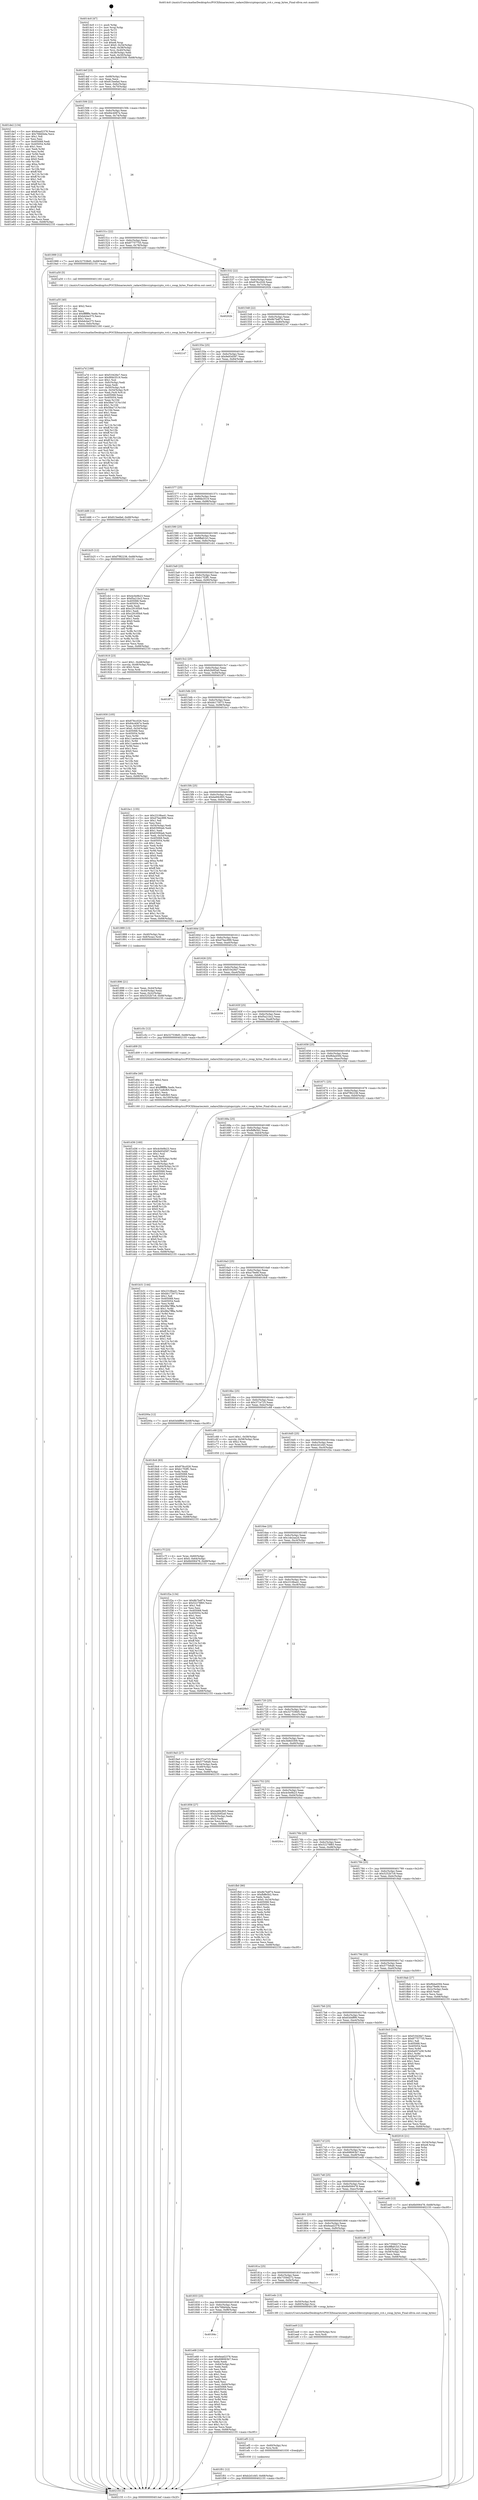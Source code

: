 digraph "0x4014c0" {
  label = "0x4014c0 (/mnt/c/Users/mathe/Desktop/tcc/POCII/binaries/extr_radare2librcryptopcrypto_rc4.c_swap_bytes_Final-ollvm.out::main(0))"
  labelloc = "t"
  node[shape=record]

  Entry [label="",width=0.3,height=0.3,shape=circle,fillcolor=black,style=filled]
  "0x4014ef" [label="{
     0x4014ef [23]\l
     | [instrs]\l
     &nbsp;&nbsp;0x4014ef \<+3\>: mov -0x68(%rbp),%eax\l
     &nbsp;&nbsp;0x4014f2 \<+2\>: mov %eax,%ecx\l
     &nbsp;&nbsp;0x4014f4 \<+6\>: sub $0x815eefad,%ecx\l
     &nbsp;&nbsp;0x4014fa \<+3\>: mov %eax,-0x6c(%rbp)\l
     &nbsp;&nbsp;0x4014fd \<+3\>: mov %ecx,-0x70(%rbp)\l
     &nbsp;&nbsp;0x401500 \<+6\>: je 0000000000401de2 \<main+0x922\>\l
  }"]
  "0x401de2" [label="{
     0x401de2 [134]\l
     | [instrs]\l
     &nbsp;&nbsp;0x401de2 \<+5\>: mov $0x6ead2378,%eax\l
     &nbsp;&nbsp;0x401de7 \<+5\>: mov $0x7fdb64da,%ecx\l
     &nbsp;&nbsp;0x401dec \<+2\>: mov $0x1,%dl\l
     &nbsp;&nbsp;0x401dee \<+2\>: xor %esi,%esi\l
     &nbsp;&nbsp;0x401df0 \<+7\>: mov 0x405068,%edi\l
     &nbsp;&nbsp;0x401df7 \<+8\>: mov 0x405054,%r8d\l
     &nbsp;&nbsp;0x401dff \<+3\>: sub $0x1,%esi\l
     &nbsp;&nbsp;0x401e02 \<+3\>: mov %edi,%r9d\l
     &nbsp;&nbsp;0x401e05 \<+3\>: add %esi,%r9d\l
     &nbsp;&nbsp;0x401e08 \<+4\>: imul %r9d,%edi\l
     &nbsp;&nbsp;0x401e0c \<+3\>: and $0x1,%edi\l
     &nbsp;&nbsp;0x401e0f \<+3\>: cmp $0x0,%edi\l
     &nbsp;&nbsp;0x401e12 \<+4\>: sete %r10b\l
     &nbsp;&nbsp;0x401e16 \<+4\>: cmp $0xa,%r8d\l
     &nbsp;&nbsp;0x401e1a \<+4\>: setl %r11b\l
     &nbsp;&nbsp;0x401e1e \<+3\>: mov %r10b,%bl\l
     &nbsp;&nbsp;0x401e21 \<+3\>: xor $0xff,%bl\l
     &nbsp;&nbsp;0x401e24 \<+3\>: mov %r11b,%r14b\l
     &nbsp;&nbsp;0x401e27 \<+4\>: xor $0xff,%r14b\l
     &nbsp;&nbsp;0x401e2b \<+3\>: xor $0x1,%dl\l
     &nbsp;&nbsp;0x401e2e \<+3\>: mov %bl,%r15b\l
     &nbsp;&nbsp;0x401e31 \<+4\>: and $0xff,%r15b\l
     &nbsp;&nbsp;0x401e35 \<+3\>: and %dl,%r10b\l
     &nbsp;&nbsp;0x401e38 \<+3\>: mov %r14b,%r12b\l
     &nbsp;&nbsp;0x401e3b \<+4\>: and $0xff,%r12b\l
     &nbsp;&nbsp;0x401e3f \<+3\>: and %dl,%r11b\l
     &nbsp;&nbsp;0x401e42 \<+3\>: or %r10b,%r15b\l
     &nbsp;&nbsp;0x401e45 \<+3\>: or %r11b,%r12b\l
     &nbsp;&nbsp;0x401e48 \<+3\>: xor %r12b,%r15b\l
     &nbsp;&nbsp;0x401e4b \<+3\>: or %r14b,%bl\l
     &nbsp;&nbsp;0x401e4e \<+3\>: xor $0xff,%bl\l
     &nbsp;&nbsp;0x401e51 \<+3\>: or $0x1,%dl\l
     &nbsp;&nbsp;0x401e54 \<+2\>: and %dl,%bl\l
     &nbsp;&nbsp;0x401e56 \<+3\>: or %bl,%r15b\l
     &nbsp;&nbsp;0x401e59 \<+4\>: test $0x1,%r15b\l
     &nbsp;&nbsp;0x401e5d \<+3\>: cmovne %ecx,%eax\l
     &nbsp;&nbsp;0x401e60 \<+3\>: mov %eax,-0x68(%rbp)\l
     &nbsp;&nbsp;0x401e63 \<+5\>: jmp 0000000000402155 \<main+0xc95\>\l
  }"]
  "0x401506" [label="{
     0x401506 [22]\l
     | [instrs]\l
     &nbsp;&nbsp;0x401506 \<+5\>: jmp 000000000040150b \<main+0x4b\>\l
     &nbsp;&nbsp;0x40150b \<+3\>: mov -0x6c(%rbp),%eax\l
     &nbsp;&nbsp;0x40150e \<+5\>: sub $0x84c4067e,%eax\l
     &nbsp;&nbsp;0x401513 \<+3\>: mov %eax,-0x74(%rbp)\l
     &nbsp;&nbsp;0x401516 \<+6\>: je 0000000000401999 \<main+0x4d9\>\l
  }"]
  Exit [label="",width=0.3,height=0.3,shape=circle,fillcolor=black,style=filled,peripheries=2]
  "0x401999" [label="{
     0x401999 [12]\l
     | [instrs]\l
     &nbsp;&nbsp;0x401999 \<+7\>: movl $0x327538d5,-0x68(%rbp)\l
     &nbsp;&nbsp;0x4019a0 \<+5\>: jmp 0000000000402155 \<main+0xc95\>\l
  }"]
  "0x40151c" [label="{
     0x40151c [22]\l
     | [instrs]\l
     &nbsp;&nbsp;0x40151c \<+5\>: jmp 0000000000401521 \<main+0x61\>\l
     &nbsp;&nbsp;0x401521 \<+3\>: mov -0x6c(%rbp),%eax\l
     &nbsp;&nbsp;0x401524 \<+5\>: sub $0x87757755,%eax\l
     &nbsp;&nbsp;0x401529 \<+3\>: mov %eax,-0x78(%rbp)\l
     &nbsp;&nbsp;0x40152c \<+6\>: je 0000000000401a50 \<main+0x590\>\l
  }"]
  "0x401f01" [label="{
     0x401f01 [12]\l
     | [instrs]\l
     &nbsp;&nbsp;0x401f01 \<+7\>: movl $0xb2d1d45,-0x68(%rbp)\l
     &nbsp;&nbsp;0x401f08 \<+5\>: jmp 0000000000402155 \<main+0xc95\>\l
  }"]
  "0x401a50" [label="{
     0x401a50 [5]\l
     | [instrs]\l
     &nbsp;&nbsp;0x401a50 \<+5\>: call 0000000000401160 \<next_i\>\l
     | [calls]\l
     &nbsp;&nbsp;0x401160 \{1\} (/mnt/c/Users/mathe/Desktop/tcc/POCII/binaries/extr_radare2librcryptopcrypto_rc4.c_swap_bytes_Final-ollvm.out::next_i)\l
  }"]
  "0x401532" [label="{
     0x401532 [22]\l
     | [instrs]\l
     &nbsp;&nbsp;0x401532 \<+5\>: jmp 0000000000401537 \<main+0x77\>\l
     &nbsp;&nbsp;0x401537 \<+3\>: mov -0x6c(%rbp),%eax\l
     &nbsp;&nbsp;0x40153a \<+5\>: sub $0x878cc026,%eax\l
     &nbsp;&nbsp;0x40153f \<+3\>: mov %eax,-0x7c(%rbp)\l
     &nbsp;&nbsp;0x401542 \<+6\>: je 000000000040202b \<main+0xb6b\>\l
  }"]
  "0x401ef5" [label="{
     0x401ef5 [12]\l
     | [instrs]\l
     &nbsp;&nbsp;0x401ef5 \<+4\>: mov -0x60(%rbp),%rsi\l
     &nbsp;&nbsp;0x401ef9 \<+3\>: mov %rsi,%rdi\l
     &nbsp;&nbsp;0x401efc \<+5\>: call 0000000000401030 \<free@plt\>\l
     | [calls]\l
     &nbsp;&nbsp;0x401030 \{1\} (unknown)\l
  }"]
  "0x40202b" [label="{
     0x40202b\l
  }", style=dashed]
  "0x401548" [label="{
     0x401548 [22]\l
     | [instrs]\l
     &nbsp;&nbsp;0x401548 \<+5\>: jmp 000000000040154d \<main+0x8d\>\l
     &nbsp;&nbsp;0x40154d \<+3\>: mov -0x6c(%rbp),%eax\l
     &nbsp;&nbsp;0x401550 \<+5\>: sub $0x8b7bdf74,%eax\l
     &nbsp;&nbsp;0x401555 \<+3\>: mov %eax,-0x80(%rbp)\l
     &nbsp;&nbsp;0x401558 \<+6\>: je 0000000000402147 \<main+0xc87\>\l
  }"]
  "0x401ee9" [label="{
     0x401ee9 [12]\l
     | [instrs]\l
     &nbsp;&nbsp;0x401ee9 \<+4\>: mov -0x50(%rbp),%rsi\l
     &nbsp;&nbsp;0x401eed \<+3\>: mov %rsi,%rdi\l
     &nbsp;&nbsp;0x401ef0 \<+5\>: call 0000000000401030 \<free@plt\>\l
     | [calls]\l
     &nbsp;&nbsp;0x401030 \{1\} (unknown)\l
  }"]
  "0x402147" [label="{
     0x402147\l
  }", style=dashed]
  "0x40155e" [label="{
     0x40155e [25]\l
     | [instrs]\l
     &nbsp;&nbsp;0x40155e \<+5\>: jmp 0000000000401563 \<main+0xa3\>\l
     &nbsp;&nbsp;0x401563 \<+3\>: mov -0x6c(%rbp),%eax\l
     &nbsp;&nbsp;0x401566 \<+5\>: sub $0x9e93d587,%eax\l
     &nbsp;&nbsp;0x40156b \<+6\>: mov %eax,-0x84(%rbp)\l
     &nbsp;&nbsp;0x401571 \<+6\>: je 0000000000401dd6 \<main+0x916\>\l
  }"]
  "0x40184c" [label="{
     0x40184c\l
  }", style=dashed]
  "0x401dd6" [label="{
     0x401dd6 [12]\l
     | [instrs]\l
     &nbsp;&nbsp;0x401dd6 \<+7\>: movl $0x815eefad,-0x68(%rbp)\l
     &nbsp;&nbsp;0x401ddd \<+5\>: jmp 0000000000402155 \<main+0xc95\>\l
  }"]
  "0x401577" [label="{
     0x401577 [25]\l
     | [instrs]\l
     &nbsp;&nbsp;0x401577 \<+5\>: jmp 000000000040157c \<main+0xbc\>\l
     &nbsp;&nbsp;0x40157c \<+3\>: mov -0x6c(%rbp),%eax\l
     &nbsp;&nbsp;0x40157f \<+5\>: sub $0x9f4b3519,%eax\l
     &nbsp;&nbsp;0x401584 \<+6\>: mov %eax,-0x88(%rbp)\l
     &nbsp;&nbsp;0x40158a \<+6\>: je 0000000000401b25 \<main+0x665\>\l
  }"]
  "0x401e68" [label="{
     0x401e68 [104]\l
     | [instrs]\l
     &nbsp;&nbsp;0x401e68 \<+5\>: mov $0x6ead2378,%eax\l
     &nbsp;&nbsp;0x401e6d \<+5\>: mov $0x698063b7,%ecx\l
     &nbsp;&nbsp;0x401e72 \<+2\>: xor %edx,%edx\l
     &nbsp;&nbsp;0x401e74 \<+3\>: mov -0x64(%rbp),%esi\l
     &nbsp;&nbsp;0x401e77 \<+2\>: mov %edx,%edi\l
     &nbsp;&nbsp;0x401e79 \<+2\>: sub %esi,%edi\l
     &nbsp;&nbsp;0x401e7b \<+2\>: mov %edx,%esi\l
     &nbsp;&nbsp;0x401e7d \<+3\>: sub $0x1,%esi\l
     &nbsp;&nbsp;0x401e80 \<+2\>: add %esi,%edi\l
     &nbsp;&nbsp;0x401e82 \<+2\>: mov %edx,%esi\l
     &nbsp;&nbsp;0x401e84 \<+2\>: sub %edi,%esi\l
     &nbsp;&nbsp;0x401e86 \<+3\>: mov %esi,-0x64(%rbp)\l
     &nbsp;&nbsp;0x401e89 \<+7\>: mov 0x405068,%esi\l
     &nbsp;&nbsp;0x401e90 \<+7\>: mov 0x405054,%edi\l
     &nbsp;&nbsp;0x401e97 \<+3\>: sub $0x1,%edx\l
     &nbsp;&nbsp;0x401e9a \<+3\>: mov %esi,%r8d\l
     &nbsp;&nbsp;0x401e9d \<+3\>: add %edx,%r8d\l
     &nbsp;&nbsp;0x401ea0 \<+4\>: imul %r8d,%esi\l
     &nbsp;&nbsp;0x401ea4 \<+3\>: and $0x1,%esi\l
     &nbsp;&nbsp;0x401ea7 \<+3\>: cmp $0x0,%esi\l
     &nbsp;&nbsp;0x401eaa \<+4\>: sete %r9b\l
     &nbsp;&nbsp;0x401eae \<+3\>: cmp $0xa,%edi\l
     &nbsp;&nbsp;0x401eb1 \<+4\>: setl %r10b\l
     &nbsp;&nbsp;0x401eb5 \<+3\>: mov %r9b,%r11b\l
     &nbsp;&nbsp;0x401eb8 \<+3\>: and %r10b,%r11b\l
     &nbsp;&nbsp;0x401ebb \<+3\>: xor %r10b,%r9b\l
     &nbsp;&nbsp;0x401ebe \<+3\>: or %r9b,%r11b\l
     &nbsp;&nbsp;0x401ec1 \<+4\>: test $0x1,%r11b\l
     &nbsp;&nbsp;0x401ec5 \<+3\>: cmovne %ecx,%eax\l
     &nbsp;&nbsp;0x401ec8 \<+3\>: mov %eax,-0x68(%rbp)\l
     &nbsp;&nbsp;0x401ecb \<+5\>: jmp 0000000000402155 \<main+0xc95\>\l
  }"]
  "0x401b25" [label="{
     0x401b25 [12]\l
     | [instrs]\l
     &nbsp;&nbsp;0x401b25 \<+7\>: movl $0xf7f82238,-0x68(%rbp)\l
     &nbsp;&nbsp;0x401b2c \<+5\>: jmp 0000000000402155 \<main+0xc95\>\l
  }"]
  "0x401590" [label="{
     0x401590 [25]\l
     | [instrs]\l
     &nbsp;&nbsp;0x401590 \<+5\>: jmp 0000000000401595 \<main+0xd5\>\l
     &nbsp;&nbsp;0x401595 \<+3\>: mov -0x6c(%rbp),%eax\l
     &nbsp;&nbsp;0x401598 \<+5\>: sub $0x9ffa81b3,%eax\l
     &nbsp;&nbsp;0x40159d \<+6\>: mov %eax,-0x8c(%rbp)\l
     &nbsp;&nbsp;0x4015a3 \<+6\>: je 0000000000401cb1 \<main+0x7f1\>\l
  }"]
  "0x401833" [label="{
     0x401833 [25]\l
     | [instrs]\l
     &nbsp;&nbsp;0x401833 \<+5\>: jmp 0000000000401838 \<main+0x378\>\l
     &nbsp;&nbsp;0x401838 \<+3\>: mov -0x6c(%rbp),%eax\l
     &nbsp;&nbsp;0x40183b \<+5\>: sub $0x7fdb64da,%eax\l
     &nbsp;&nbsp;0x401840 \<+6\>: mov %eax,-0xf8(%rbp)\l
     &nbsp;&nbsp;0x401846 \<+6\>: je 0000000000401e68 \<main+0x9a8\>\l
  }"]
  "0x401cb1" [label="{
     0x401cb1 [88]\l
     | [instrs]\l
     &nbsp;&nbsp;0x401cb1 \<+5\>: mov $0x4c0e9b23,%eax\l
     &nbsp;&nbsp;0x401cb6 \<+5\>: mov $0xf5a21bc2,%ecx\l
     &nbsp;&nbsp;0x401cbb \<+7\>: mov 0x405068,%edx\l
     &nbsp;&nbsp;0x401cc2 \<+7\>: mov 0x405054,%esi\l
     &nbsp;&nbsp;0x401cc9 \<+2\>: mov %edx,%edi\l
     &nbsp;&nbsp;0x401ccb \<+6\>: add $0xc29185b9,%edi\l
     &nbsp;&nbsp;0x401cd1 \<+3\>: sub $0x1,%edi\l
     &nbsp;&nbsp;0x401cd4 \<+6\>: sub $0xc29185b9,%edi\l
     &nbsp;&nbsp;0x401cda \<+3\>: imul %edi,%edx\l
     &nbsp;&nbsp;0x401cdd \<+3\>: and $0x1,%edx\l
     &nbsp;&nbsp;0x401ce0 \<+3\>: cmp $0x0,%edx\l
     &nbsp;&nbsp;0x401ce3 \<+4\>: sete %r8b\l
     &nbsp;&nbsp;0x401ce7 \<+3\>: cmp $0xa,%esi\l
     &nbsp;&nbsp;0x401cea \<+4\>: setl %r9b\l
     &nbsp;&nbsp;0x401cee \<+3\>: mov %r8b,%r10b\l
     &nbsp;&nbsp;0x401cf1 \<+3\>: and %r9b,%r10b\l
     &nbsp;&nbsp;0x401cf4 \<+3\>: xor %r9b,%r8b\l
     &nbsp;&nbsp;0x401cf7 \<+3\>: or %r8b,%r10b\l
     &nbsp;&nbsp;0x401cfa \<+4\>: test $0x1,%r10b\l
     &nbsp;&nbsp;0x401cfe \<+3\>: cmovne %ecx,%eax\l
     &nbsp;&nbsp;0x401d01 \<+3\>: mov %eax,-0x68(%rbp)\l
     &nbsp;&nbsp;0x401d04 \<+5\>: jmp 0000000000402155 \<main+0xc95\>\l
  }"]
  "0x4015a9" [label="{
     0x4015a9 [25]\l
     | [instrs]\l
     &nbsp;&nbsp;0x4015a9 \<+5\>: jmp 00000000004015ae \<main+0xee\>\l
     &nbsp;&nbsp;0x4015ae \<+3\>: mov -0x6c(%rbp),%eax\l
     &nbsp;&nbsp;0x4015b1 \<+5\>: sub $0xb17f2ff1,%eax\l
     &nbsp;&nbsp;0x4015b6 \<+6\>: mov %eax,-0x90(%rbp)\l
     &nbsp;&nbsp;0x4015bc \<+6\>: je 0000000000401919 \<main+0x459\>\l
  }"]
  "0x401edc" [label="{
     0x401edc [13]\l
     | [instrs]\l
     &nbsp;&nbsp;0x401edc \<+4\>: mov -0x50(%rbp),%rdi\l
     &nbsp;&nbsp;0x401ee0 \<+4\>: mov -0x60(%rbp),%rsi\l
     &nbsp;&nbsp;0x401ee4 \<+5\>: call 00000000004013f0 \<swap_bytes\>\l
     | [calls]\l
     &nbsp;&nbsp;0x4013f0 \{1\} (/mnt/c/Users/mathe/Desktop/tcc/POCII/binaries/extr_radare2librcryptopcrypto_rc4.c_swap_bytes_Final-ollvm.out::swap_bytes)\l
  }"]
  "0x401919" [label="{
     0x401919 [23]\l
     | [instrs]\l
     &nbsp;&nbsp;0x401919 \<+7\>: movl $0x1,-0x48(%rbp)\l
     &nbsp;&nbsp;0x401920 \<+4\>: movslq -0x48(%rbp),%rax\l
     &nbsp;&nbsp;0x401924 \<+4\>: shl $0x2,%rax\l
     &nbsp;&nbsp;0x401928 \<+3\>: mov %rax,%rdi\l
     &nbsp;&nbsp;0x40192b \<+5\>: call 0000000000401050 \<malloc@plt\>\l
     | [calls]\l
     &nbsp;&nbsp;0x401050 \{1\} (unknown)\l
  }"]
  "0x4015c2" [label="{
     0x4015c2 [25]\l
     | [instrs]\l
     &nbsp;&nbsp;0x4015c2 \<+5\>: jmp 00000000004015c7 \<main+0x107\>\l
     &nbsp;&nbsp;0x4015c7 \<+3\>: mov -0x6c(%rbp),%eax\l
     &nbsp;&nbsp;0x4015ca \<+5\>: sub $0xb2b0f2a0,%eax\l
     &nbsp;&nbsp;0x4015cf \<+6\>: mov %eax,-0x94(%rbp)\l
     &nbsp;&nbsp;0x4015d5 \<+6\>: je 0000000000401871 \<main+0x3b1\>\l
  }"]
  "0x40181a" [label="{
     0x40181a [25]\l
     | [instrs]\l
     &nbsp;&nbsp;0x40181a \<+5\>: jmp 000000000040181f \<main+0x35f\>\l
     &nbsp;&nbsp;0x40181f \<+3\>: mov -0x6c(%rbp),%eax\l
     &nbsp;&nbsp;0x401822 \<+5\>: sub $0x7359d272,%eax\l
     &nbsp;&nbsp;0x401827 \<+6\>: mov %eax,-0xf4(%rbp)\l
     &nbsp;&nbsp;0x40182d \<+6\>: je 0000000000401edc \<main+0xa1c\>\l
  }"]
  "0x401871" [label="{
     0x401871\l
  }", style=dashed]
  "0x4015db" [label="{
     0x4015db [25]\l
     | [instrs]\l
     &nbsp;&nbsp;0x4015db \<+5\>: jmp 00000000004015e0 \<main+0x120\>\l
     &nbsp;&nbsp;0x4015e0 \<+3\>: mov -0x6c(%rbp),%eax\l
     &nbsp;&nbsp;0x4015e3 \<+5\>: sub $0xbb173073,%eax\l
     &nbsp;&nbsp;0x4015e8 \<+6\>: mov %eax,-0x98(%rbp)\l
     &nbsp;&nbsp;0x4015ee \<+6\>: je 0000000000401bc1 \<main+0x701\>\l
  }"]
  "0x402126" [label="{
     0x402126\l
  }", style=dashed]
  "0x401bc1" [label="{
     0x401bc1 [155]\l
     | [instrs]\l
     &nbsp;&nbsp;0x401bc1 \<+5\>: mov $0x2318ba41,%eax\l
     &nbsp;&nbsp;0x401bc6 \<+5\>: mov $0xd7bec999,%ecx\l
     &nbsp;&nbsp;0x401bcb \<+2\>: mov $0x1,%dl\l
     &nbsp;&nbsp;0x401bcd \<+2\>: xor %esi,%esi\l
     &nbsp;&nbsp;0x401bcf \<+3\>: mov -0x54(%rbp),%edi\l
     &nbsp;&nbsp;0x401bd2 \<+6\>: sub $0x63084ab,%edi\l
     &nbsp;&nbsp;0x401bd8 \<+3\>: add $0x1,%edi\l
     &nbsp;&nbsp;0x401bdb \<+6\>: add $0x63084ab,%edi\l
     &nbsp;&nbsp;0x401be1 \<+3\>: mov %edi,-0x54(%rbp)\l
     &nbsp;&nbsp;0x401be4 \<+7\>: mov 0x405068,%edi\l
     &nbsp;&nbsp;0x401beb \<+8\>: mov 0x405054,%r8d\l
     &nbsp;&nbsp;0x401bf3 \<+3\>: sub $0x1,%esi\l
     &nbsp;&nbsp;0x401bf6 \<+3\>: mov %edi,%r9d\l
     &nbsp;&nbsp;0x401bf9 \<+3\>: add %esi,%r9d\l
     &nbsp;&nbsp;0x401bfc \<+4\>: imul %r9d,%edi\l
     &nbsp;&nbsp;0x401c00 \<+3\>: and $0x1,%edi\l
     &nbsp;&nbsp;0x401c03 \<+3\>: cmp $0x0,%edi\l
     &nbsp;&nbsp;0x401c06 \<+4\>: sete %r10b\l
     &nbsp;&nbsp;0x401c0a \<+4\>: cmp $0xa,%r8d\l
     &nbsp;&nbsp;0x401c0e \<+4\>: setl %r11b\l
     &nbsp;&nbsp;0x401c12 \<+3\>: mov %r10b,%bl\l
     &nbsp;&nbsp;0x401c15 \<+3\>: xor $0xff,%bl\l
     &nbsp;&nbsp;0x401c18 \<+3\>: mov %r11b,%r14b\l
     &nbsp;&nbsp;0x401c1b \<+4\>: xor $0xff,%r14b\l
     &nbsp;&nbsp;0x401c1f \<+3\>: xor $0x0,%dl\l
     &nbsp;&nbsp;0x401c22 \<+3\>: mov %bl,%r15b\l
     &nbsp;&nbsp;0x401c25 \<+4\>: and $0x0,%r15b\l
     &nbsp;&nbsp;0x401c29 \<+3\>: and %dl,%r10b\l
     &nbsp;&nbsp;0x401c2c \<+3\>: mov %r14b,%r12b\l
     &nbsp;&nbsp;0x401c2f \<+4\>: and $0x0,%r12b\l
     &nbsp;&nbsp;0x401c33 \<+3\>: and %dl,%r11b\l
     &nbsp;&nbsp;0x401c36 \<+3\>: or %r10b,%r15b\l
     &nbsp;&nbsp;0x401c39 \<+3\>: or %r11b,%r12b\l
     &nbsp;&nbsp;0x401c3c \<+3\>: xor %r12b,%r15b\l
     &nbsp;&nbsp;0x401c3f \<+3\>: or %r14b,%bl\l
     &nbsp;&nbsp;0x401c42 \<+3\>: xor $0xff,%bl\l
     &nbsp;&nbsp;0x401c45 \<+3\>: or $0x0,%dl\l
     &nbsp;&nbsp;0x401c48 \<+2\>: and %dl,%bl\l
     &nbsp;&nbsp;0x401c4a \<+3\>: or %bl,%r15b\l
     &nbsp;&nbsp;0x401c4d \<+4\>: test $0x1,%r15b\l
     &nbsp;&nbsp;0x401c51 \<+3\>: cmovne %ecx,%eax\l
     &nbsp;&nbsp;0x401c54 \<+3\>: mov %eax,-0x68(%rbp)\l
     &nbsp;&nbsp;0x401c57 \<+5\>: jmp 0000000000402155 \<main+0xc95\>\l
  }"]
  "0x4015f4" [label="{
     0x4015f4 [25]\l
     | [instrs]\l
     &nbsp;&nbsp;0x4015f4 \<+5\>: jmp 00000000004015f9 \<main+0x139\>\l
     &nbsp;&nbsp;0x4015f9 \<+3\>: mov -0x6c(%rbp),%eax\l
     &nbsp;&nbsp;0x4015fc \<+5\>: sub $0xbe69c905,%eax\l
     &nbsp;&nbsp;0x401601 \<+6\>: mov %eax,-0x9c(%rbp)\l
     &nbsp;&nbsp;0x401607 \<+6\>: je 0000000000401889 \<main+0x3c9\>\l
  }"]
  "0x401d36" [label="{
     0x401d36 [160]\l
     | [instrs]\l
     &nbsp;&nbsp;0x401d36 \<+5\>: mov $0x4c0e9b23,%ecx\l
     &nbsp;&nbsp;0x401d3b \<+5\>: mov $0x9e93d587,%edx\l
     &nbsp;&nbsp;0x401d40 \<+3\>: mov $0x1,%sil\l
     &nbsp;&nbsp;0x401d43 \<+2\>: xor %edi,%edi\l
     &nbsp;&nbsp;0x401d45 \<+7\>: mov -0x100(%rbp),%r8d\l
     &nbsp;&nbsp;0x401d4c \<+4\>: imul %eax,%r8d\l
     &nbsp;&nbsp;0x401d50 \<+4\>: mov -0x60(%rbp),%r9\l
     &nbsp;&nbsp;0x401d54 \<+4\>: movslq -0x64(%rbp),%r10\l
     &nbsp;&nbsp;0x401d58 \<+4\>: mov %r8d,(%r9,%r10,4)\l
     &nbsp;&nbsp;0x401d5c \<+7\>: mov 0x405068,%eax\l
     &nbsp;&nbsp;0x401d63 \<+8\>: mov 0x405054,%r8d\l
     &nbsp;&nbsp;0x401d6b \<+3\>: sub $0x1,%edi\l
     &nbsp;&nbsp;0x401d6e \<+3\>: mov %eax,%r11d\l
     &nbsp;&nbsp;0x401d71 \<+3\>: add %edi,%r11d\l
     &nbsp;&nbsp;0x401d74 \<+4\>: imul %r11d,%eax\l
     &nbsp;&nbsp;0x401d78 \<+3\>: and $0x1,%eax\l
     &nbsp;&nbsp;0x401d7b \<+3\>: cmp $0x0,%eax\l
     &nbsp;&nbsp;0x401d7e \<+3\>: sete %bl\l
     &nbsp;&nbsp;0x401d81 \<+4\>: cmp $0xa,%r8d\l
     &nbsp;&nbsp;0x401d85 \<+4\>: setl %r14b\l
     &nbsp;&nbsp;0x401d89 \<+3\>: mov %bl,%r15b\l
     &nbsp;&nbsp;0x401d8c \<+4\>: xor $0xff,%r15b\l
     &nbsp;&nbsp;0x401d90 \<+3\>: mov %r14b,%r12b\l
     &nbsp;&nbsp;0x401d93 \<+4\>: xor $0xff,%r12b\l
     &nbsp;&nbsp;0x401d97 \<+4\>: xor $0x0,%sil\l
     &nbsp;&nbsp;0x401d9b \<+3\>: mov %r15b,%r13b\l
     &nbsp;&nbsp;0x401d9e \<+4\>: and $0x0,%r13b\l
     &nbsp;&nbsp;0x401da2 \<+3\>: and %sil,%bl\l
     &nbsp;&nbsp;0x401da5 \<+3\>: mov %r12b,%al\l
     &nbsp;&nbsp;0x401da8 \<+2\>: and $0x0,%al\l
     &nbsp;&nbsp;0x401daa \<+3\>: and %sil,%r14b\l
     &nbsp;&nbsp;0x401dad \<+3\>: or %bl,%r13b\l
     &nbsp;&nbsp;0x401db0 \<+3\>: or %r14b,%al\l
     &nbsp;&nbsp;0x401db3 \<+3\>: xor %al,%r13b\l
     &nbsp;&nbsp;0x401db6 \<+3\>: or %r12b,%r15b\l
     &nbsp;&nbsp;0x401db9 \<+4\>: xor $0xff,%r15b\l
     &nbsp;&nbsp;0x401dbd \<+4\>: or $0x0,%sil\l
     &nbsp;&nbsp;0x401dc1 \<+3\>: and %sil,%r15b\l
     &nbsp;&nbsp;0x401dc4 \<+3\>: or %r15b,%r13b\l
     &nbsp;&nbsp;0x401dc7 \<+4\>: test $0x1,%r13b\l
     &nbsp;&nbsp;0x401dcb \<+3\>: cmovne %edx,%ecx\l
     &nbsp;&nbsp;0x401dce \<+3\>: mov %ecx,-0x68(%rbp)\l
     &nbsp;&nbsp;0x401dd1 \<+5\>: jmp 0000000000402155 \<main+0xc95\>\l
  }"]
  "0x401889" [label="{
     0x401889 [13]\l
     | [instrs]\l
     &nbsp;&nbsp;0x401889 \<+4\>: mov -0x40(%rbp),%rax\l
     &nbsp;&nbsp;0x40188d \<+4\>: mov 0x8(%rax),%rdi\l
     &nbsp;&nbsp;0x401891 \<+5\>: call 0000000000401060 \<atoi@plt\>\l
     | [calls]\l
     &nbsp;&nbsp;0x401060 \{1\} (unknown)\l
  }"]
  "0x40160d" [label="{
     0x40160d [25]\l
     | [instrs]\l
     &nbsp;&nbsp;0x40160d \<+5\>: jmp 0000000000401612 \<main+0x152\>\l
     &nbsp;&nbsp;0x401612 \<+3\>: mov -0x6c(%rbp),%eax\l
     &nbsp;&nbsp;0x401615 \<+5\>: sub $0xd7bec999,%eax\l
     &nbsp;&nbsp;0x40161a \<+6\>: mov %eax,-0xa0(%rbp)\l
     &nbsp;&nbsp;0x401620 \<+6\>: je 0000000000401c5c \<main+0x79c\>\l
  }"]
  "0x401d0e" [label="{
     0x401d0e [40]\l
     | [instrs]\l
     &nbsp;&nbsp;0x401d0e \<+5\>: mov $0x2,%ecx\l
     &nbsp;&nbsp;0x401d13 \<+1\>: cltd\l
     &nbsp;&nbsp;0x401d14 \<+2\>: idiv %ecx\l
     &nbsp;&nbsp;0x401d16 \<+6\>: imul $0xfffffffe,%edx,%ecx\l
     &nbsp;&nbsp;0x401d1c \<+6\>: sub $0x7ce8cfb5,%ecx\l
     &nbsp;&nbsp;0x401d22 \<+3\>: add $0x1,%ecx\l
     &nbsp;&nbsp;0x401d25 \<+6\>: add $0x7ce8cfb5,%ecx\l
     &nbsp;&nbsp;0x401d2b \<+6\>: mov %ecx,-0x100(%rbp)\l
     &nbsp;&nbsp;0x401d31 \<+5\>: call 0000000000401160 \<next_i\>\l
     | [calls]\l
     &nbsp;&nbsp;0x401160 \{1\} (/mnt/c/Users/mathe/Desktop/tcc/POCII/binaries/extr_radare2librcryptopcrypto_rc4.c_swap_bytes_Final-ollvm.out::next_i)\l
  }"]
  "0x401c5c" [label="{
     0x401c5c [12]\l
     | [instrs]\l
     &nbsp;&nbsp;0x401c5c \<+7\>: movl $0x327538d5,-0x68(%rbp)\l
     &nbsp;&nbsp;0x401c63 \<+5\>: jmp 0000000000402155 \<main+0xc95\>\l
  }"]
  "0x401626" [label="{
     0x401626 [25]\l
     | [instrs]\l
     &nbsp;&nbsp;0x401626 \<+5\>: jmp 000000000040162b \<main+0x16b\>\l
     &nbsp;&nbsp;0x40162b \<+3\>: mov -0x6c(%rbp),%eax\l
     &nbsp;&nbsp;0x40162e \<+5\>: sub $0xf10426e7,%eax\l
     &nbsp;&nbsp;0x401633 \<+6\>: mov %eax,-0xa4(%rbp)\l
     &nbsp;&nbsp;0x401639 \<+6\>: je 0000000000402059 \<main+0xb99\>\l
  }"]
  "0x401801" [label="{
     0x401801 [25]\l
     | [instrs]\l
     &nbsp;&nbsp;0x401801 \<+5\>: jmp 0000000000401806 \<main+0x346\>\l
     &nbsp;&nbsp;0x401806 \<+3\>: mov -0x6c(%rbp),%eax\l
     &nbsp;&nbsp;0x401809 \<+5\>: sub $0x6ead2378,%eax\l
     &nbsp;&nbsp;0x40180e \<+6\>: mov %eax,-0xf0(%rbp)\l
     &nbsp;&nbsp;0x401814 \<+6\>: je 0000000000402126 \<main+0xc66\>\l
  }"]
  "0x402059" [label="{
     0x402059\l
  }", style=dashed]
  "0x40163f" [label="{
     0x40163f [25]\l
     | [instrs]\l
     &nbsp;&nbsp;0x40163f \<+5\>: jmp 0000000000401644 \<main+0x184\>\l
     &nbsp;&nbsp;0x401644 \<+3\>: mov -0x6c(%rbp),%eax\l
     &nbsp;&nbsp;0x401647 \<+5\>: sub $0xf5a21bc2,%eax\l
     &nbsp;&nbsp;0x40164c \<+6\>: mov %eax,-0xa8(%rbp)\l
     &nbsp;&nbsp;0x401652 \<+6\>: je 0000000000401d09 \<main+0x849\>\l
  }"]
  "0x401c96" [label="{
     0x401c96 [27]\l
     | [instrs]\l
     &nbsp;&nbsp;0x401c96 \<+5\>: mov $0x7359d272,%eax\l
     &nbsp;&nbsp;0x401c9b \<+5\>: mov $0x9ffa81b3,%ecx\l
     &nbsp;&nbsp;0x401ca0 \<+3\>: mov -0x64(%rbp),%edx\l
     &nbsp;&nbsp;0x401ca3 \<+3\>: cmp -0x58(%rbp),%edx\l
     &nbsp;&nbsp;0x401ca6 \<+3\>: cmovl %ecx,%eax\l
     &nbsp;&nbsp;0x401ca9 \<+3\>: mov %eax,-0x68(%rbp)\l
     &nbsp;&nbsp;0x401cac \<+5\>: jmp 0000000000402155 \<main+0xc95\>\l
  }"]
  "0x401d09" [label="{
     0x401d09 [5]\l
     | [instrs]\l
     &nbsp;&nbsp;0x401d09 \<+5\>: call 0000000000401160 \<next_i\>\l
     | [calls]\l
     &nbsp;&nbsp;0x401160 \{1\} (/mnt/c/Users/mathe/Desktop/tcc/POCII/binaries/extr_radare2librcryptopcrypto_rc4.c_swap_bytes_Final-ollvm.out::next_i)\l
  }"]
  "0x401658" [label="{
     0x401658 [25]\l
     | [instrs]\l
     &nbsp;&nbsp;0x401658 \<+5\>: jmp 000000000040165d \<main+0x19d\>\l
     &nbsp;&nbsp;0x40165d \<+3\>: mov -0x6c(%rbp),%eax\l
     &nbsp;&nbsp;0x401660 \<+5\>: sub $0xf6da4594,%eax\l
     &nbsp;&nbsp;0x401665 \<+6\>: mov %eax,-0xac(%rbp)\l
     &nbsp;&nbsp;0x40166b \<+6\>: je 0000000000401f0d \<main+0xa4d\>\l
  }"]
  "0x4017e8" [label="{
     0x4017e8 [25]\l
     | [instrs]\l
     &nbsp;&nbsp;0x4017e8 \<+5\>: jmp 00000000004017ed \<main+0x32d\>\l
     &nbsp;&nbsp;0x4017ed \<+3\>: mov -0x6c(%rbp),%eax\l
     &nbsp;&nbsp;0x4017f0 \<+5\>: sub $0x6b006478,%eax\l
     &nbsp;&nbsp;0x4017f5 \<+6\>: mov %eax,-0xec(%rbp)\l
     &nbsp;&nbsp;0x4017fb \<+6\>: je 0000000000401c96 \<main+0x7d6\>\l
  }"]
  "0x401f0d" [label="{
     0x401f0d\l
  }", style=dashed]
  "0x401671" [label="{
     0x401671 [25]\l
     | [instrs]\l
     &nbsp;&nbsp;0x401671 \<+5\>: jmp 0000000000401676 \<main+0x1b6\>\l
     &nbsp;&nbsp;0x401676 \<+3\>: mov -0x6c(%rbp),%eax\l
     &nbsp;&nbsp;0x401679 \<+5\>: sub $0xf7f82238,%eax\l
     &nbsp;&nbsp;0x40167e \<+6\>: mov %eax,-0xb0(%rbp)\l
     &nbsp;&nbsp;0x401684 \<+6\>: je 0000000000401b31 \<main+0x671\>\l
  }"]
  "0x401ed0" [label="{
     0x401ed0 [12]\l
     | [instrs]\l
     &nbsp;&nbsp;0x401ed0 \<+7\>: movl $0x6b006478,-0x68(%rbp)\l
     &nbsp;&nbsp;0x401ed7 \<+5\>: jmp 0000000000402155 \<main+0xc95\>\l
  }"]
  "0x401b31" [label="{
     0x401b31 [144]\l
     | [instrs]\l
     &nbsp;&nbsp;0x401b31 \<+5\>: mov $0x2318ba41,%eax\l
     &nbsp;&nbsp;0x401b36 \<+5\>: mov $0xbb173073,%ecx\l
     &nbsp;&nbsp;0x401b3b \<+2\>: mov $0x1,%dl\l
     &nbsp;&nbsp;0x401b3d \<+7\>: mov 0x405068,%esi\l
     &nbsp;&nbsp;0x401b44 \<+7\>: mov 0x405054,%edi\l
     &nbsp;&nbsp;0x401b4b \<+3\>: mov %esi,%r8d\l
     &nbsp;&nbsp;0x401b4e \<+7\>: add $0x98a7ff8a,%r8d\l
     &nbsp;&nbsp;0x401b55 \<+4\>: sub $0x1,%r8d\l
     &nbsp;&nbsp;0x401b59 \<+7\>: sub $0x98a7ff8a,%r8d\l
     &nbsp;&nbsp;0x401b60 \<+4\>: imul %r8d,%esi\l
     &nbsp;&nbsp;0x401b64 \<+3\>: and $0x1,%esi\l
     &nbsp;&nbsp;0x401b67 \<+3\>: cmp $0x0,%esi\l
     &nbsp;&nbsp;0x401b6a \<+4\>: sete %r9b\l
     &nbsp;&nbsp;0x401b6e \<+3\>: cmp $0xa,%edi\l
     &nbsp;&nbsp;0x401b71 \<+4\>: setl %r10b\l
     &nbsp;&nbsp;0x401b75 \<+3\>: mov %r9b,%r11b\l
     &nbsp;&nbsp;0x401b78 \<+4\>: xor $0xff,%r11b\l
     &nbsp;&nbsp;0x401b7c \<+3\>: mov %r10b,%bl\l
     &nbsp;&nbsp;0x401b7f \<+3\>: xor $0xff,%bl\l
     &nbsp;&nbsp;0x401b82 \<+3\>: xor $0x1,%dl\l
     &nbsp;&nbsp;0x401b85 \<+3\>: mov %r11b,%r14b\l
     &nbsp;&nbsp;0x401b88 \<+4\>: and $0xff,%r14b\l
     &nbsp;&nbsp;0x401b8c \<+3\>: and %dl,%r9b\l
     &nbsp;&nbsp;0x401b8f \<+3\>: mov %bl,%r15b\l
     &nbsp;&nbsp;0x401b92 \<+4\>: and $0xff,%r15b\l
     &nbsp;&nbsp;0x401b96 \<+3\>: and %dl,%r10b\l
     &nbsp;&nbsp;0x401b99 \<+3\>: or %r9b,%r14b\l
     &nbsp;&nbsp;0x401b9c \<+3\>: or %r10b,%r15b\l
     &nbsp;&nbsp;0x401b9f \<+3\>: xor %r15b,%r14b\l
     &nbsp;&nbsp;0x401ba2 \<+3\>: or %bl,%r11b\l
     &nbsp;&nbsp;0x401ba5 \<+4\>: xor $0xff,%r11b\l
     &nbsp;&nbsp;0x401ba9 \<+3\>: or $0x1,%dl\l
     &nbsp;&nbsp;0x401bac \<+3\>: and %dl,%r11b\l
     &nbsp;&nbsp;0x401baf \<+3\>: or %r11b,%r14b\l
     &nbsp;&nbsp;0x401bb2 \<+4\>: test $0x1,%r14b\l
     &nbsp;&nbsp;0x401bb6 \<+3\>: cmovne %ecx,%eax\l
     &nbsp;&nbsp;0x401bb9 \<+3\>: mov %eax,-0x68(%rbp)\l
     &nbsp;&nbsp;0x401bbc \<+5\>: jmp 0000000000402155 \<main+0xc95\>\l
  }"]
  "0x40168a" [label="{
     0x40168a [25]\l
     | [instrs]\l
     &nbsp;&nbsp;0x40168a \<+5\>: jmp 000000000040168f \<main+0x1cf\>\l
     &nbsp;&nbsp;0x40168f \<+3\>: mov -0x6c(%rbp),%eax\l
     &nbsp;&nbsp;0x401692 \<+5\>: sub $0xfbffe5b2,%eax\l
     &nbsp;&nbsp;0x401697 \<+6\>: mov %eax,-0xb4(%rbp)\l
     &nbsp;&nbsp;0x40169d \<+6\>: je 000000000040200a \<main+0xb4a\>\l
  }"]
  "0x4017cf" [label="{
     0x4017cf [25]\l
     | [instrs]\l
     &nbsp;&nbsp;0x4017cf \<+5\>: jmp 00000000004017d4 \<main+0x314\>\l
     &nbsp;&nbsp;0x4017d4 \<+3\>: mov -0x6c(%rbp),%eax\l
     &nbsp;&nbsp;0x4017d7 \<+5\>: sub $0x698063b7,%eax\l
     &nbsp;&nbsp;0x4017dc \<+6\>: mov %eax,-0xe8(%rbp)\l
     &nbsp;&nbsp;0x4017e2 \<+6\>: je 0000000000401ed0 \<main+0xa10\>\l
  }"]
  "0x40200a" [label="{
     0x40200a [12]\l
     | [instrs]\l
     &nbsp;&nbsp;0x40200a \<+7\>: movl $0x63d4ff90,-0x68(%rbp)\l
     &nbsp;&nbsp;0x402011 \<+5\>: jmp 0000000000402155 \<main+0xc95\>\l
  }"]
  "0x4016a3" [label="{
     0x4016a3 [25]\l
     | [instrs]\l
     &nbsp;&nbsp;0x4016a3 \<+5\>: jmp 00000000004016a8 \<main+0x1e8\>\l
     &nbsp;&nbsp;0x4016a8 \<+3\>: mov -0x6c(%rbp),%eax\l
     &nbsp;&nbsp;0x4016ab \<+5\>: sub $0xa79e66,%eax\l
     &nbsp;&nbsp;0x4016b0 \<+6\>: mov %eax,-0xb8(%rbp)\l
     &nbsp;&nbsp;0x4016b6 \<+6\>: je 00000000004018c6 \<main+0x406\>\l
  }"]
  "0x402016" [label="{
     0x402016 [21]\l
     | [instrs]\l
     &nbsp;&nbsp;0x402016 \<+3\>: mov -0x34(%rbp),%eax\l
     &nbsp;&nbsp;0x402019 \<+7\>: add $0xe8,%rsp\l
     &nbsp;&nbsp;0x402020 \<+1\>: pop %rbx\l
     &nbsp;&nbsp;0x402021 \<+2\>: pop %r12\l
     &nbsp;&nbsp;0x402023 \<+2\>: pop %r13\l
     &nbsp;&nbsp;0x402025 \<+2\>: pop %r14\l
     &nbsp;&nbsp;0x402027 \<+2\>: pop %r15\l
     &nbsp;&nbsp;0x402029 \<+1\>: pop %rbp\l
     &nbsp;&nbsp;0x40202a \<+1\>: ret\l
  }"]
  "0x4018c6" [label="{
     0x4018c6 [83]\l
     | [instrs]\l
     &nbsp;&nbsp;0x4018c6 \<+5\>: mov $0x878cc026,%eax\l
     &nbsp;&nbsp;0x4018cb \<+5\>: mov $0xb17f2ff1,%ecx\l
     &nbsp;&nbsp;0x4018d0 \<+2\>: xor %edx,%edx\l
     &nbsp;&nbsp;0x4018d2 \<+7\>: mov 0x405068,%esi\l
     &nbsp;&nbsp;0x4018d9 \<+7\>: mov 0x405054,%edi\l
     &nbsp;&nbsp;0x4018e0 \<+3\>: sub $0x1,%edx\l
     &nbsp;&nbsp;0x4018e3 \<+3\>: mov %esi,%r8d\l
     &nbsp;&nbsp;0x4018e6 \<+3\>: add %edx,%r8d\l
     &nbsp;&nbsp;0x4018e9 \<+4\>: imul %r8d,%esi\l
     &nbsp;&nbsp;0x4018ed \<+3\>: and $0x1,%esi\l
     &nbsp;&nbsp;0x4018f0 \<+3\>: cmp $0x0,%esi\l
     &nbsp;&nbsp;0x4018f3 \<+4\>: sete %r9b\l
     &nbsp;&nbsp;0x4018f7 \<+3\>: cmp $0xa,%edi\l
     &nbsp;&nbsp;0x4018fa \<+4\>: setl %r10b\l
     &nbsp;&nbsp;0x4018fe \<+3\>: mov %r9b,%r11b\l
     &nbsp;&nbsp;0x401901 \<+3\>: and %r10b,%r11b\l
     &nbsp;&nbsp;0x401904 \<+3\>: xor %r10b,%r9b\l
     &nbsp;&nbsp;0x401907 \<+3\>: or %r9b,%r11b\l
     &nbsp;&nbsp;0x40190a \<+4\>: test $0x1,%r11b\l
     &nbsp;&nbsp;0x40190e \<+3\>: cmovne %ecx,%eax\l
     &nbsp;&nbsp;0x401911 \<+3\>: mov %eax,-0x68(%rbp)\l
     &nbsp;&nbsp;0x401914 \<+5\>: jmp 0000000000402155 \<main+0xc95\>\l
  }"]
  "0x4016bc" [label="{
     0x4016bc [25]\l
     | [instrs]\l
     &nbsp;&nbsp;0x4016bc \<+5\>: jmp 00000000004016c1 \<main+0x201\>\l
     &nbsp;&nbsp;0x4016c1 \<+3\>: mov -0x6c(%rbp),%eax\l
     &nbsp;&nbsp;0x4016c4 \<+5\>: sub $0x371e725,%eax\l
     &nbsp;&nbsp;0x4016c9 \<+6\>: mov %eax,-0xbc(%rbp)\l
     &nbsp;&nbsp;0x4016cf \<+6\>: je 0000000000401c68 \<main+0x7a8\>\l
  }"]
  "0x401c7f" [label="{
     0x401c7f [23]\l
     | [instrs]\l
     &nbsp;&nbsp;0x401c7f \<+4\>: mov %rax,-0x60(%rbp)\l
     &nbsp;&nbsp;0x401c83 \<+7\>: movl $0x0,-0x64(%rbp)\l
     &nbsp;&nbsp;0x401c8a \<+7\>: movl $0x6b006478,-0x68(%rbp)\l
     &nbsp;&nbsp;0x401c91 \<+5\>: jmp 0000000000402155 \<main+0xc95\>\l
  }"]
  "0x401c68" [label="{
     0x401c68 [23]\l
     | [instrs]\l
     &nbsp;&nbsp;0x401c68 \<+7\>: movl $0x1,-0x58(%rbp)\l
     &nbsp;&nbsp;0x401c6f \<+4\>: movslq -0x58(%rbp),%rax\l
     &nbsp;&nbsp;0x401c73 \<+4\>: shl $0x2,%rax\l
     &nbsp;&nbsp;0x401c77 \<+3\>: mov %rax,%rdi\l
     &nbsp;&nbsp;0x401c7a \<+5\>: call 0000000000401050 \<malloc@plt\>\l
     | [calls]\l
     &nbsp;&nbsp;0x401050 \{1\} (unknown)\l
  }"]
  "0x4016d5" [label="{
     0x4016d5 [25]\l
     | [instrs]\l
     &nbsp;&nbsp;0x4016d5 \<+5\>: jmp 00000000004016da \<main+0x21a\>\l
     &nbsp;&nbsp;0x4016da \<+3\>: mov -0x6c(%rbp),%eax\l
     &nbsp;&nbsp;0x4016dd \<+5\>: sub $0xb2d1d45,%eax\l
     &nbsp;&nbsp;0x4016e2 \<+6\>: mov %eax,-0xc0(%rbp)\l
     &nbsp;&nbsp;0x4016e8 \<+6\>: je 0000000000401f2a \<main+0xa6a\>\l
  }"]
  "0x401a7d" [label="{
     0x401a7d [168]\l
     | [instrs]\l
     &nbsp;&nbsp;0x401a7d \<+5\>: mov $0xf10426e7,%ecx\l
     &nbsp;&nbsp;0x401a82 \<+5\>: mov $0x9f4b3519,%edx\l
     &nbsp;&nbsp;0x401a87 \<+3\>: mov $0x1,%sil\l
     &nbsp;&nbsp;0x401a8a \<+6\>: mov -0xfc(%rbp),%edi\l
     &nbsp;&nbsp;0x401a90 \<+3\>: imul %eax,%edi\l
     &nbsp;&nbsp;0x401a93 \<+4\>: mov -0x50(%rbp),%r8\l
     &nbsp;&nbsp;0x401a97 \<+4\>: movslq -0x54(%rbp),%r9\l
     &nbsp;&nbsp;0x401a9b \<+4\>: mov %edi,(%r8,%r9,4)\l
     &nbsp;&nbsp;0x401a9f \<+7\>: mov 0x405068,%eax\l
     &nbsp;&nbsp;0x401aa6 \<+7\>: mov 0x405054,%edi\l
     &nbsp;&nbsp;0x401aad \<+3\>: mov %eax,%r10d\l
     &nbsp;&nbsp;0x401ab0 \<+7\>: add $0x5fea71f,%r10d\l
     &nbsp;&nbsp;0x401ab7 \<+4\>: sub $0x1,%r10d\l
     &nbsp;&nbsp;0x401abb \<+7\>: sub $0x5fea71f,%r10d\l
     &nbsp;&nbsp;0x401ac2 \<+4\>: imul %r10d,%eax\l
     &nbsp;&nbsp;0x401ac6 \<+3\>: and $0x1,%eax\l
     &nbsp;&nbsp;0x401ac9 \<+3\>: cmp $0x0,%eax\l
     &nbsp;&nbsp;0x401acc \<+4\>: sete %r11b\l
     &nbsp;&nbsp;0x401ad0 \<+3\>: cmp $0xa,%edi\l
     &nbsp;&nbsp;0x401ad3 \<+3\>: setl %bl\l
     &nbsp;&nbsp;0x401ad6 \<+3\>: mov %r11b,%r14b\l
     &nbsp;&nbsp;0x401ad9 \<+4\>: xor $0xff,%r14b\l
     &nbsp;&nbsp;0x401add \<+3\>: mov %bl,%r15b\l
     &nbsp;&nbsp;0x401ae0 \<+4\>: xor $0xff,%r15b\l
     &nbsp;&nbsp;0x401ae4 \<+4\>: xor $0x1,%sil\l
     &nbsp;&nbsp;0x401ae8 \<+3\>: mov %r14b,%r12b\l
     &nbsp;&nbsp;0x401aeb \<+4\>: and $0xff,%r12b\l
     &nbsp;&nbsp;0x401aef \<+3\>: and %sil,%r11b\l
     &nbsp;&nbsp;0x401af2 \<+3\>: mov %r15b,%r13b\l
     &nbsp;&nbsp;0x401af5 \<+4\>: and $0xff,%r13b\l
     &nbsp;&nbsp;0x401af9 \<+3\>: and %sil,%bl\l
     &nbsp;&nbsp;0x401afc \<+3\>: or %r11b,%r12b\l
     &nbsp;&nbsp;0x401aff \<+3\>: or %bl,%r13b\l
     &nbsp;&nbsp;0x401b02 \<+3\>: xor %r13b,%r12b\l
     &nbsp;&nbsp;0x401b05 \<+3\>: or %r15b,%r14b\l
     &nbsp;&nbsp;0x401b08 \<+4\>: xor $0xff,%r14b\l
     &nbsp;&nbsp;0x401b0c \<+4\>: or $0x1,%sil\l
     &nbsp;&nbsp;0x401b10 \<+3\>: and %sil,%r14b\l
     &nbsp;&nbsp;0x401b13 \<+3\>: or %r14b,%r12b\l
     &nbsp;&nbsp;0x401b16 \<+4\>: test $0x1,%r12b\l
     &nbsp;&nbsp;0x401b1a \<+3\>: cmovne %edx,%ecx\l
     &nbsp;&nbsp;0x401b1d \<+3\>: mov %ecx,-0x68(%rbp)\l
     &nbsp;&nbsp;0x401b20 \<+5\>: jmp 0000000000402155 \<main+0xc95\>\l
  }"]
  "0x401f2a" [label="{
     0x401f2a [134]\l
     | [instrs]\l
     &nbsp;&nbsp;0x401f2a \<+5\>: mov $0x8b7bdf74,%eax\l
     &nbsp;&nbsp;0x401f2f \<+5\>: mov $0x52278f65,%ecx\l
     &nbsp;&nbsp;0x401f34 \<+2\>: mov $0x1,%dl\l
     &nbsp;&nbsp;0x401f36 \<+2\>: xor %esi,%esi\l
     &nbsp;&nbsp;0x401f38 \<+7\>: mov 0x405068,%edi\l
     &nbsp;&nbsp;0x401f3f \<+8\>: mov 0x405054,%r8d\l
     &nbsp;&nbsp;0x401f47 \<+3\>: sub $0x1,%esi\l
     &nbsp;&nbsp;0x401f4a \<+3\>: mov %edi,%r9d\l
     &nbsp;&nbsp;0x401f4d \<+3\>: add %esi,%r9d\l
     &nbsp;&nbsp;0x401f50 \<+4\>: imul %r9d,%edi\l
     &nbsp;&nbsp;0x401f54 \<+3\>: and $0x1,%edi\l
     &nbsp;&nbsp;0x401f57 \<+3\>: cmp $0x0,%edi\l
     &nbsp;&nbsp;0x401f5a \<+4\>: sete %r10b\l
     &nbsp;&nbsp;0x401f5e \<+4\>: cmp $0xa,%r8d\l
     &nbsp;&nbsp;0x401f62 \<+4\>: setl %r11b\l
     &nbsp;&nbsp;0x401f66 \<+3\>: mov %r10b,%bl\l
     &nbsp;&nbsp;0x401f69 \<+3\>: xor $0xff,%bl\l
     &nbsp;&nbsp;0x401f6c \<+3\>: mov %r11b,%r14b\l
     &nbsp;&nbsp;0x401f6f \<+4\>: xor $0xff,%r14b\l
     &nbsp;&nbsp;0x401f73 \<+3\>: xor $0x1,%dl\l
     &nbsp;&nbsp;0x401f76 \<+3\>: mov %bl,%r15b\l
     &nbsp;&nbsp;0x401f79 \<+4\>: and $0xff,%r15b\l
     &nbsp;&nbsp;0x401f7d \<+3\>: and %dl,%r10b\l
     &nbsp;&nbsp;0x401f80 \<+3\>: mov %r14b,%r12b\l
     &nbsp;&nbsp;0x401f83 \<+4\>: and $0xff,%r12b\l
     &nbsp;&nbsp;0x401f87 \<+3\>: and %dl,%r11b\l
     &nbsp;&nbsp;0x401f8a \<+3\>: or %r10b,%r15b\l
     &nbsp;&nbsp;0x401f8d \<+3\>: or %r11b,%r12b\l
     &nbsp;&nbsp;0x401f90 \<+3\>: xor %r12b,%r15b\l
     &nbsp;&nbsp;0x401f93 \<+3\>: or %r14b,%bl\l
     &nbsp;&nbsp;0x401f96 \<+3\>: xor $0xff,%bl\l
     &nbsp;&nbsp;0x401f99 \<+3\>: or $0x1,%dl\l
     &nbsp;&nbsp;0x401f9c \<+2\>: and %dl,%bl\l
     &nbsp;&nbsp;0x401f9e \<+3\>: or %bl,%r15b\l
     &nbsp;&nbsp;0x401fa1 \<+4\>: test $0x1,%r15b\l
     &nbsp;&nbsp;0x401fa5 \<+3\>: cmovne %ecx,%eax\l
     &nbsp;&nbsp;0x401fa8 \<+3\>: mov %eax,-0x68(%rbp)\l
     &nbsp;&nbsp;0x401fab \<+5\>: jmp 0000000000402155 \<main+0xc95\>\l
  }"]
  "0x4016ee" [label="{
     0x4016ee [25]\l
     | [instrs]\l
     &nbsp;&nbsp;0x4016ee \<+5\>: jmp 00000000004016f3 \<main+0x233\>\l
     &nbsp;&nbsp;0x4016f3 \<+3\>: mov -0x6c(%rbp),%eax\l
     &nbsp;&nbsp;0x4016f6 \<+5\>: sub $0x1de2aa2d,%eax\l
     &nbsp;&nbsp;0x4016fb \<+6\>: mov %eax,-0xc4(%rbp)\l
     &nbsp;&nbsp;0x401701 \<+6\>: je 0000000000401f19 \<main+0xa59\>\l
  }"]
  "0x401a55" [label="{
     0x401a55 [40]\l
     | [instrs]\l
     &nbsp;&nbsp;0x401a55 \<+5\>: mov $0x2,%ecx\l
     &nbsp;&nbsp;0x401a5a \<+1\>: cltd\l
     &nbsp;&nbsp;0x401a5b \<+2\>: idiv %ecx\l
     &nbsp;&nbsp;0x401a5d \<+6\>: imul $0xfffffffe,%edx,%ecx\l
     &nbsp;&nbsp;0x401a63 \<+6\>: sub $0xbdcbe375,%ecx\l
     &nbsp;&nbsp;0x401a69 \<+3\>: add $0x1,%ecx\l
     &nbsp;&nbsp;0x401a6c \<+6\>: add $0xbdcbe375,%ecx\l
     &nbsp;&nbsp;0x401a72 \<+6\>: mov %ecx,-0xfc(%rbp)\l
     &nbsp;&nbsp;0x401a78 \<+5\>: call 0000000000401160 \<next_i\>\l
     | [calls]\l
     &nbsp;&nbsp;0x401160 \{1\} (/mnt/c/Users/mathe/Desktop/tcc/POCII/binaries/extr_radare2librcryptopcrypto_rc4.c_swap_bytes_Final-ollvm.out::next_i)\l
  }"]
  "0x401f19" [label="{
     0x401f19\l
  }", style=dashed]
  "0x401707" [label="{
     0x401707 [25]\l
     | [instrs]\l
     &nbsp;&nbsp;0x401707 \<+5\>: jmp 000000000040170c \<main+0x24c\>\l
     &nbsp;&nbsp;0x40170c \<+3\>: mov -0x6c(%rbp),%eax\l
     &nbsp;&nbsp;0x40170f \<+5\>: sub $0x2318ba41,%eax\l
     &nbsp;&nbsp;0x401714 \<+6\>: mov %eax,-0xc8(%rbp)\l
     &nbsp;&nbsp;0x40171a \<+6\>: je 00000000004020b3 \<main+0xbf3\>\l
  }"]
  "0x4017b6" [label="{
     0x4017b6 [25]\l
     | [instrs]\l
     &nbsp;&nbsp;0x4017b6 \<+5\>: jmp 00000000004017bb \<main+0x2fb\>\l
     &nbsp;&nbsp;0x4017bb \<+3\>: mov -0x6c(%rbp),%eax\l
     &nbsp;&nbsp;0x4017be \<+5\>: sub $0x63d4ff90,%eax\l
     &nbsp;&nbsp;0x4017c3 \<+6\>: mov %eax,-0xe4(%rbp)\l
     &nbsp;&nbsp;0x4017c9 \<+6\>: je 0000000000402016 \<main+0xb56\>\l
  }"]
  "0x4020b3" [label="{
     0x4020b3\l
  }", style=dashed]
  "0x401720" [label="{
     0x401720 [25]\l
     | [instrs]\l
     &nbsp;&nbsp;0x401720 \<+5\>: jmp 0000000000401725 \<main+0x265\>\l
     &nbsp;&nbsp;0x401725 \<+3\>: mov -0x6c(%rbp),%eax\l
     &nbsp;&nbsp;0x401728 \<+5\>: sub $0x327538d5,%eax\l
     &nbsp;&nbsp;0x40172d \<+6\>: mov %eax,-0xcc(%rbp)\l
     &nbsp;&nbsp;0x401733 \<+6\>: je 00000000004019a5 \<main+0x4e5\>\l
  }"]
  "0x4019c0" [label="{
     0x4019c0 [144]\l
     | [instrs]\l
     &nbsp;&nbsp;0x4019c0 \<+5\>: mov $0xf10426e7,%eax\l
     &nbsp;&nbsp;0x4019c5 \<+5\>: mov $0x87757755,%ecx\l
     &nbsp;&nbsp;0x4019ca \<+2\>: mov $0x1,%dl\l
     &nbsp;&nbsp;0x4019cc \<+7\>: mov 0x405068,%esi\l
     &nbsp;&nbsp;0x4019d3 \<+7\>: mov 0x405054,%edi\l
     &nbsp;&nbsp;0x4019da \<+3\>: mov %esi,%r8d\l
     &nbsp;&nbsp;0x4019dd \<+7\>: sub $0x6a057e58,%r8d\l
     &nbsp;&nbsp;0x4019e4 \<+4\>: sub $0x1,%r8d\l
     &nbsp;&nbsp;0x4019e8 \<+7\>: add $0x6a057e58,%r8d\l
     &nbsp;&nbsp;0x4019ef \<+4\>: imul %r8d,%esi\l
     &nbsp;&nbsp;0x4019f3 \<+3\>: and $0x1,%esi\l
     &nbsp;&nbsp;0x4019f6 \<+3\>: cmp $0x0,%esi\l
     &nbsp;&nbsp;0x4019f9 \<+4\>: sete %r9b\l
     &nbsp;&nbsp;0x4019fd \<+3\>: cmp $0xa,%edi\l
     &nbsp;&nbsp;0x401a00 \<+4\>: setl %r10b\l
     &nbsp;&nbsp;0x401a04 \<+3\>: mov %r9b,%r11b\l
     &nbsp;&nbsp;0x401a07 \<+4\>: xor $0xff,%r11b\l
     &nbsp;&nbsp;0x401a0b \<+3\>: mov %r10b,%bl\l
     &nbsp;&nbsp;0x401a0e \<+3\>: xor $0xff,%bl\l
     &nbsp;&nbsp;0x401a11 \<+3\>: xor $0x0,%dl\l
     &nbsp;&nbsp;0x401a14 \<+3\>: mov %r11b,%r14b\l
     &nbsp;&nbsp;0x401a17 \<+4\>: and $0x0,%r14b\l
     &nbsp;&nbsp;0x401a1b \<+3\>: and %dl,%r9b\l
     &nbsp;&nbsp;0x401a1e \<+3\>: mov %bl,%r15b\l
     &nbsp;&nbsp;0x401a21 \<+4\>: and $0x0,%r15b\l
     &nbsp;&nbsp;0x401a25 \<+3\>: and %dl,%r10b\l
     &nbsp;&nbsp;0x401a28 \<+3\>: or %r9b,%r14b\l
     &nbsp;&nbsp;0x401a2b \<+3\>: or %r10b,%r15b\l
     &nbsp;&nbsp;0x401a2e \<+3\>: xor %r15b,%r14b\l
     &nbsp;&nbsp;0x401a31 \<+3\>: or %bl,%r11b\l
     &nbsp;&nbsp;0x401a34 \<+4\>: xor $0xff,%r11b\l
     &nbsp;&nbsp;0x401a38 \<+3\>: or $0x0,%dl\l
     &nbsp;&nbsp;0x401a3b \<+3\>: and %dl,%r11b\l
     &nbsp;&nbsp;0x401a3e \<+3\>: or %r11b,%r14b\l
     &nbsp;&nbsp;0x401a41 \<+4\>: test $0x1,%r14b\l
     &nbsp;&nbsp;0x401a45 \<+3\>: cmovne %ecx,%eax\l
     &nbsp;&nbsp;0x401a48 \<+3\>: mov %eax,-0x68(%rbp)\l
     &nbsp;&nbsp;0x401a4b \<+5\>: jmp 0000000000402155 \<main+0xc95\>\l
  }"]
  "0x4019a5" [label="{
     0x4019a5 [27]\l
     | [instrs]\l
     &nbsp;&nbsp;0x4019a5 \<+5\>: mov $0x371e725,%eax\l
     &nbsp;&nbsp;0x4019aa \<+5\>: mov $0x577b6afc,%ecx\l
     &nbsp;&nbsp;0x4019af \<+3\>: mov -0x54(%rbp),%edx\l
     &nbsp;&nbsp;0x4019b2 \<+3\>: cmp -0x48(%rbp),%edx\l
     &nbsp;&nbsp;0x4019b5 \<+3\>: cmovl %ecx,%eax\l
     &nbsp;&nbsp;0x4019b8 \<+3\>: mov %eax,-0x68(%rbp)\l
     &nbsp;&nbsp;0x4019bb \<+5\>: jmp 0000000000402155 \<main+0xc95\>\l
  }"]
  "0x401739" [label="{
     0x401739 [25]\l
     | [instrs]\l
     &nbsp;&nbsp;0x401739 \<+5\>: jmp 000000000040173e \<main+0x27e\>\l
     &nbsp;&nbsp;0x40173e \<+3\>: mov -0x6c(%rbp),%eax\l
     &nbsp;&nbsp;0x401741 \<+5\>: sub $0x3b8d3309,%eax\l
     &nbsp;&nbsp;0x401746 \<+6\>: mov %eax,-0xd0(%rbp)\l
     &nbsp;&nbsp;0x40174c \<+6\>: je 0000000000401856 \<main+0x396\>\l
  }"]
  "0x401930" [label="{
     0x401930 [105]\l
     | [instrs]\l
     &nbsp;&nbsp;0x401930 \<+5\>: mov $0x878cc026,%ecx\l
     &nbsp;&nbsp;0x401935 \<+5\>: mov $0x84c4067e,%edx\l
     &nbsp;&nbsp;0x40193a \<+4\>: mov %rax,-0x50(%rbp)\l
     &nbsp;&nbsp;0x40193e \<+7\>: movl $0x0,-0x54(%rbp)\l
     &nbsp;&nbsp;0x401945 \<+7\>: mov 0x405068,%esi\l
     &nbsp;&nbsp;0x40194c \<+8\>: mov 0x405054,%r8d\l
     &nbsp;&nbsp;0x401954 \<+3\>: mov %esi,%r9d\l
     &nbsp;&nbsp;0x401957 \<+7\>: sub $0x11aedec4,%r9d\l
     &nbsp;&nbsp;0x40195e \<+4\>: sub $0x1,%r9d\l
     &nbsp;&nbsp;0x401962 \<+7\>: add $0x11aedec4,%r9d\l
     &nbsp;&nbsp;0x401969 \<+4\>: imul %r9d,%esi\l
     &nbsp;&nbsp;0x40196d \<+3\>: and $0x1,%esi\l
     &nbsp;&nbsp;0x401970 \<+3\>: cmp $0x0,%esi\l
     &nbsp;&nbsp;0x401973 \<+4\>: sete %r10b\l
     &nbsp;&nbsp;0x401977 \<+4\>: cmp $0xa,%r8d\l
     &nbsp;&nbsp;0x40197b \<+4\>: setl %r11b\l
     &nbsp;&nbsp;0x40197f \<+3\>: mov %r10b,%bl\l
     &nbsp;&nbsp;0x401982 \<+3\>: and %r11b,%bl\l
     &nbsp;&nbsp;0x401985 \<+3\>: xor %r11b,%r10b\l
     &nbsp;&nbsp;0x401988 \<+3\>: or %r10b,%bl\l
     &nbsp;&nbsp;0x40198b \<+3\>: test $0x1,%bl\l
     &nbsp;&nbsp;0x40198e \<+3\>: cmovne %edx,%ecx\l
     &nbsp;&nbsp;0x401991 \<+3\>: mov %ecx,-0x68(%rbp)\l
     &nbsp;&nbsp;0x401994 \<+5\>: jmp 0000000000402155 \<main+0xc95\>\l
  }"]
  "0x401856" [label="{
     0x401856 [27]\l
     | [instrs]\l
     &nbsp;&nbsp;0x401856 \<+5\>: mov $0xbe69c905,%eax\l
     &nbsp;&nbsp;0x40185b \<+5\>: mov $0xb2b0f2a0,%ecx\l
     &nbsp;&nbsp;0x401860 \<+3\>: mov -0x30(%rbp),%edx\l
     &nbsp;&nbsp;0x401863 \<+3\>: cmp $0x2,%edx\l
     &nbsp;&nbsp;0x401866 \<+3\>: cmovne %ecx,%eax\l
     &nbsp;&nbsp;0x401869 \<+3\>: mov %eax,-0x68(%rbp)\l
     &nbsp;&nbsp;0x40186c \<+5\>: jmp 0000000000402155 \<main+0xc95\>\l
  }"]
  "0x401752" [label="{
     0x401752 [25]\l
     | [instrs]\l
     &nbsp;&nbsp;0x401752 \<+5\>: jmp 0000000000401757 \<main+0x297\>\l
     &nbsp;&nbsp;0x401757 \<+3\>: mov -0x6c(%rbp),%eax\l
     &nbsp;&nbsp;0x40175a \<+5\>: sub $0x4c0e9b23,%eax\l
     &nbsp;&nbsp;0x40175f \<+6\>: mov %eax,-0xd4(%rbp)\l
     &nbsp;&nbsp;0x401765 \<+6\>: je 00000000004020cc \<main+0xc0c\>\l
  }"]
  "0x402155" [label="{
     0x402155 [5]\l
     | [instrs]\l
     &nbsp;&nbsp;0x402155 \<+5\>: jmp 00000000004014ef \<main+0x2f\>\l
  }"]
  "0x4014c0" [label="{
     0x4014c0 [47]\l
     | [instrs]\l
     &nbsp;&nbsp;0x4014c0 \<+1\>: push %rbp\l
     &nbsp;&nbsp;0x4014c1 \<+3\>: mov %rsp,%rbp\l
     &nbsp;&nbsp;0x4014c4 \<+2\>: push %r15\l
     &nbsp;&nbsp;0x4014c6 \<+2\>: push %r14\l
     &nbsp;&nbsp;0x4014c8 \<+2\>: push %r13\l
     &nbsp;&nbsp;0x4014ca \<+2\>: push %r12\l
     &nbsp;&nbsp;0x4014cc \<+1\>: push %rbx\l
     &nbsp;&nbsp;0x4014cd \<+7\>: sub $0xe8,%rsp\l
     &nbsp;&nbsp;0x4014d4 \<+7\>: movl $0x0,-0x34(%rbp)\l
     &nbsp;&nbsp;0x4014db \<+3\>: mov %edi,-0x38(%rbp)\l
     &nbsp;&nbsp;0x4014de \<+4\>: mov %rsi,-0x40(%rbp)\l
     &nbsp;&nbsp;0x4014e2 \<+3\>: mov -0x38(%rbp),%edi\l
     &nbsp;&nbsp;0x4014e5 \<+3\>: mov %edi,-0x30(%rbp)\l
     &nbsp;&nbsp;0x4014e8 \<+7\>: movl $0x3b8d3309,-0x68(%rbp)\l
  }"]
  "0x401896" [label="{
     0x401896 [21]\l
     | [instrs]\l
     &nbsp;&nbsp;0x401896 \<+3\>: mov %eax,-0x44(%rbp)\l
     &nbsp;&nbsp;0x401899 \<+3\>: mov -0x44(%rbp),%eax\l
     &nbsp;&nbsp;0x40189c \<+3\>: mov %eax,-0x2c(%rbp)\l
     &nbsp;&nbsp;0x40189f \<+7\>: movl $0x5252b7c9,-0x68(%rbp)\l
     &nbsp;&nbsp;0x4018a6 \<+5\>: jmp 0000000000402155 \<main+0xc95\>\l
  }"]
  "0x40179d" [label="{
     0x40179d [25]\l
     | [instrs]\l
     &nbsp;&nbsp;0x40179d \<+5\>: jmp 00000000004017a2 \<main+0x2e2\>\l
     &nbsp;&nbsp;0x4017a2 \<+3\>: mov -0x6c(%rbp),%eax\l
     &nbsp;&nbsp;0x4017a5 \<+5\>: sub $0x577b6afc,%eax\l
     &nbsp;&nbsp;0x4017aa \<+6\>: mov %eax,-0xe0(%rbp)\l
     &nbsp;&nbsp;0x4017b0 \<+6\>: je 00000000004019c0 \<main+0x500\>\l
  }"]
  "0x4020cc" [label="{
     0x4020cc\l
  }", style=dashed]
  "0x40176b" [label="{
     0x40176b [25]\l
     | [instrs]\l
     &nbsp;&nbsp;0x40176b \<+5\>: jmp 0000000000401770 \<main+0x2b0\>\l
     &nbsp;&nbsp;0x401770 \<+3\>: mov -0x6c(%rbp),%eax\l
     &nbsp;&nbsp;0x401773 \<+5\>: sub $0x52278f65,%eax\l
     &nbsp;&nbsp;0x401778 \<+6\>: mov %eax,-0xd8(%rbp)\l
     &nbsp;&nbsp;0x40177e \<+6\>: je 0000000000401fb0 \<main+0xaf0\>\l
  }"]
  "0x4018ab" [label="{
     0x4018ab [27]\l
     | [instrs]\l
     &nbsp;&nbsp;0x4018ab \<+5\>: mov $0xf6da4594,%eax\l
     &nbsp;&nbsp;0x4018b0 \<+5\>: mov $0xa79e66,%ecx\l
     &nbsp;&nbsp;0x4018b5 \<+3\>: mov -0x2c(%rbp),%edx\l
     &nbsp;&nbsp;0x4018b8 \<+3\>: cmp $0x0,%edx\l
     &nbsp;&nbsp;0x4018bb \<+3\>: cmove %ecx,%eax\l
     &nbsp;&nbsp;0x4018be \<+3\>: mov %eax,-0x68(%rbp)\l
     &nbsp;&nbsp;0x4018c1 \<+5\>: jmp 0000000000402155 \<main+0xc95\>\l
  }"]
  "0x401fb0" [label="{
     0x401fb0 [90]\l
     | [instrs]\l
     &nbsp;&nbsp;0x401fb0 \<+5\>: mov $0x8b7bdf74,%eax\l
     &nbsp;&nbsp;0x401fb5 \<+5\>: mov $0xfbffe5b2,%ecx\l
     &nbsp;&nbsp;0x401fba \<+2\>: xor %edx,%edx\l
     &nbsp;&nbsp;0x401fbc \<+7\>: movl $0x0,-0x34(%rbp)\l
     &nbsp;&nbsp;0x401fc3 \<+7\>: mov 0x405068,%esi\l
     &nbsp;&nbsp;0x401fca \<+7\>: mov 0x405054,%edi\l
     &nbsp;&nbsp;0x401fd1 \<+3\>: sub $0x1,%edx\l
     &nbsp;&nbsp;0x401fd4 \<+3\>: mov %esi,%r8d\l
     &nbsp;&nbsp;0x401fd7 \<+3\>: add %edx,%r8d\l
     &nbsp;&nbsp;0x401fda \<+4\>: imul %r8d,%esi\l
     &nbsp;&nbsp;0x401fde \<+3\>: and $0x1,%esi\l
     &nbsp;&nbsp;0x401fe1 \<+3\>: cmp $0x0,%esi\l
     &nbsp;&nbsp;0x401fe4 \<+4\>: sete %r9b\l
     &nbsp;&nbsp;0x401fe8 \<+3\>: cmp $0xa,%edi\l
     &nbsp;&nbsp;0x401feb \<+4\>: setl %r10b\l
     &nbsp;&nbsp;0x401fef \<+3\>: mov %r9b,%r11b\l
     &nbsp;&nbsp;0x401ff2 \<+3\>: and %r10b,%r11b\l
     &nbsp;&nbsp;0x401ff5 \<+3\>: xor %r10b,%r9b\l
     &nbsp;&nbsp;0x401ff8 \<+3\>: or %r9b,%r11b\l
     &nbsp;&nbsp;0x401ffb \<+4\>: test $0x1,%r11b\l
     &nbsp;&nbsp;0x401fff \<+3\>: cmovne %ecx,%eax\l
     &nbsp;&nbsp;0x402002 \<+3\>: mov %eax,-0x68(%rbp)\l
     &nbsp;&nbsp;0x402005 \<+5\>: jmp 0000000000402155 \<main+0xc95\>\l
  }"]
  "0x401784" [label="{
     0x401784 [25]\l
     | [instrs]\l
     &nbsp;&nbsp;0x401784 \<+5\>: jmp 0000000000401789 \<main+0x2c9\>\l
     &nbsp;&nbsp;0x401789 \<+3\>: mov -0x6c(%rbp),%eax\l
     &nbsp;&nbsp;0x40178c \<+5\>: sub $0x5252b7c9,%eax\l
     &nbsp;&nbsp;0x401791 \<+6\>: mov %eax,-0xdc(%rbp)\l
     &nbsp;&nbsp;0x401797 \<+6\>: je 00000000004018ab \<main+0x3eb\>\l
  }"]
  Entry -> "0x4014c0" [label=" 1"]
  "0x4014ef" -> "0x401de2" [label=" 1"]
  "0x4014ef" -> "0x401506" [label=" 27"]
  "0x402016" -> Exit [label=" 1"]
  "0x401506" -> "0x401999" [label=" 1"]
  "0x401506" -> "0x40151c" [label=" 26"]
  "0x40200a" -> "0x402155" [label=" 1"]
  "0x40151c" -> "0x401a50" [label=" 1"]
  "0x40151c" -> "0x401532" [label=" 25"]
  "0x401fb0" -> "0x402155" [label=" 1"]
  "0x401532" -> "0x40202b" [label=" 0"]
  "0x401532" -> "0x401548" [label=" 25"]
  "0x401f2a" -> "0x402155" [label=" 1"]
  "0x401548" -> "0x402147" [label=" 0"]
  "0x401548" -> "0x40155e" [label=" 25"]
  "0x401f01" -> "0x402155" [label=" 1"]
  "0x40155e" -> "0x401dd6" [label=" 1"]
  "0x40155e" -> "0x401577" [label=" 24"]
  "0x401ef5" -> "0x401f01" [label=" 1"]
  "0x401577" -> "0x401b25" [label=" 1"]
  "0x401577" -> "0x401590" [label=" 23"]
  "0x401ee9" -> "0x401ef5" [label=" 1"]
  "0x401590" -> "0x401cb1" [label=" 1"]
  "0x401590" -> "0x4015a9" [label=" 22"]
  "0x401ed0" -> "0x402155" [label=" 1"]
  "0x4015a9" -> "0x401919" [label=" 1"]
  "0x4015a9" -> "0x4015c2" [label=" 21"]
  "0x401e68" -> "0x402155" [label=" 1"]
  "0x4015c2" -> "0x401871" [label=" 0"]
  "0x4015c2" -> "0x4015db" [label=" 21"]
  "0x401833" -> "0x401e68" [label=" 1"]
  "0x4015db" -> "0x401bc1" [label=" 1"]
  "0x4015db" -> "0x4015f4" [label=" 20"]
  "0x401edc" -> "0x401ee9" [label=" 1"]
  "0x4015f4" -> "0x401889" [label=" 1"]
  "0x4015f4" -> "0x40160d" [label=" 19"]
  "0x40181a" -> "0x401edc" [label=" 1"]
  "0x40160d" -> "0x401c5c" [label=" 1"]
  "0x40160d" -> "0x401626" [label=" 18"]
  "0x401833" -> "0x40184c" [label=" 0"]
  "0x401626" -> "0x402059" [label=" 0"]
  "0x401626" -> "0x40163f" [label=" 18"]
  "0x401801" -> "0x40181a" [label=" 2"]
  "0x40163f" -> "0x401d09" [label=" 1"]
  "0x40163f" -> "0x401658" [label=" 17"]
  "0x401801" -> "0x402126" [label=" 0"]
  "0x401658" -> "0x401f0d" [label=" 0"]
  "0x401658" -> "0x401671" [label=" 17"]
  "0x401de2" -> "0x402155" [label=" 1"]
  "0x401671" -> "0x401b31" [label=" 1"]
  "0x401671" -> "0x40168a" [label=" 16"]
  "0x401dd6" -> "0x402155" [label=" 1"]
  "0x40168a" -> "0x40200a" [label=" 1"]
  "0x40168a" -> "0x4016a3" [label=" 15"]
  "0x401d0e" -> "0x401d36" [label=" 1"]
  "0x4016a3" -> "0x4018c6" [label=" 1"]
  "0x4016a3" -> "0x4016bc" [label=" 14"]
  "0x401d09" -> "0x401d0e" [label=" 1"]
  "0x4016bc" -> "0x401c68" [label=" 1"]
  "0x4016bc" -> "0x4016d5" [label=" 13"]
  "0x401c96" -> "0x402155" [label=" 2"]
  "0x4016d5" -> "0x401f2a" [label=" 1"]
  "0x4016d5" -> "0x4016ee" [label=" 12"]
  "0x4017e8" -> "0x401801" [label=" 2"]
  "0x4016ee" -> "0x401f19" [label=" 0"]
  "0x4016ee" -> "0x401707" [label=" 12"]
  "0x4017e8" -> "0x401c96" [label=" 2"]
  "0x401707" -> "0x4020b3" [label=" 0"]
  "0x401707" -> "0x401720" [label=" 12"]
  "0x40181a" -> "0x401833" [label=" 1"]
  "0x401720" -> "0x4019a5" [label=" 2"]
  "0x401720" -> "0x401739" [label=" 10"]
  "0x4017cf" -> "0x4017e8" [label=" 4"]
  "0x401739" -> "0x401856" [label=" 1"]
  "0x401739" -> "0x401752" [label=" 9"]
  "0x401856" -> "0x402155" [label=" 1"]
  "0x4014c0" -> "0x4014ef" [label=" 1"]
  "0x402155" -> "0x4014ef" [label=" 27"]
  "0x401889" -> "0x401896" [label=" 1"]
  "0x401896" -> "0x402155" [label=" 1"]
  "0x401d36" -> "0x402155" [label=" 1"]
  "0x401752" -> "0x4020cc" [label=" 0"]
  "0x401752" -> "0x40176b" [label=" 9"]
  "0x4017b6" -> "0x4017cf" [label=" 5"]
  "0x40176b" -> "0x401fb0" [label=" 1"]
  "0x40176b" -> "0x401784" [label=" 8"]
  "0x4017b6" -> "0x402016" [label=" 1"]
  "0x401784" -> "0x4018ab" [label=" 1"]
  "0x401784" -> "0x40179d" [label=" 7"]
  "0x4018ab" -> "0x402155" [label=" 1"]
  "0x4018c6" -> "0x402155" [label=" 1"]
  "0x401919" -> "0x401930" [label=" 1"]
  "0x401930" -> "0x402155" [label=" 1"]
  "0x401999" -> "0x402155" [label=" 1"]
  "0x4019a5" -> "0x402155" [label=" 2"]
  "0x4017cf" -> "0x401ed0" [label=" 1"]
  "0x40179d" -> "0x4019c0" [label=" 1"]
  "0x40179d" -> "0x4017b6" [label=" 6"]
  "0x4019c0" -> "0x402155" [label=" 1"]
  "0x401a50" -> "0x401a55" [label=" 1"]
  "0x401a55" -> "0x401a7d" [label=" 1"]
  "0x401a7d" -> "0x402155" [label=" 1"]
  "0x401b25" -> "0x402155" [label=" 1"]
  "0x401b31" -> "0x402155" [label=" 1"]
  "0x401bc1" -> "0x402155" [label=" 1"]
  "0x401c5c" -> "0x402155" [label=" 1"]
  "0x401c68" -> "0x401c7f" [label=" 1"]
  "0x401c7f" -> "0x402155" [label=" 1"]
  "0x401cb1" -> "0x402155" [label=" 1"]
}
